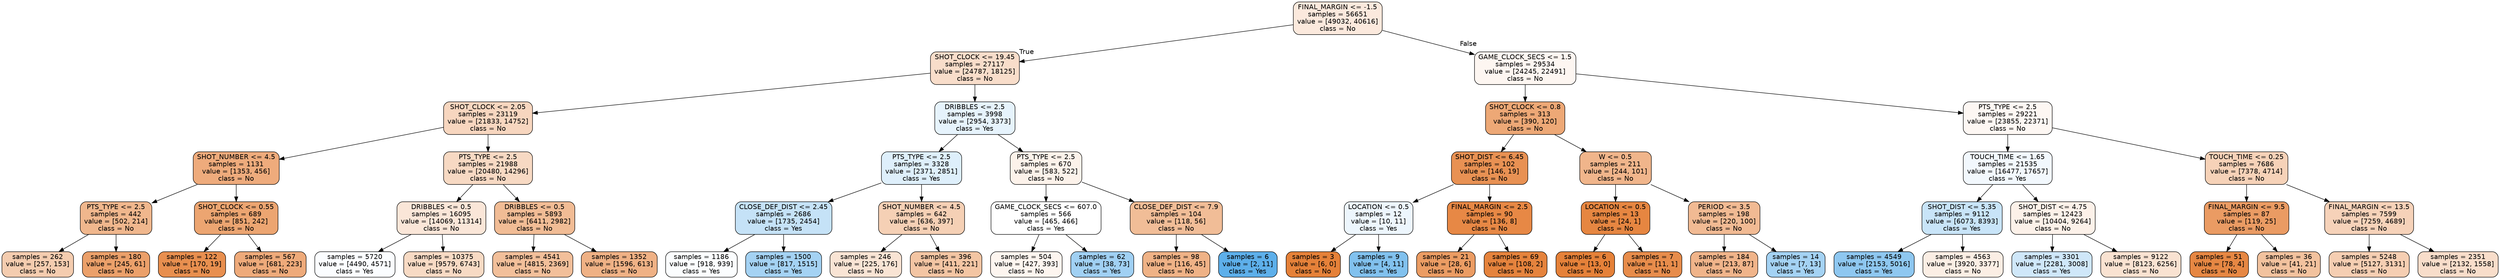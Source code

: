 digraph Tree {
node [shape=box, style="filled, rounded", color="black", fontname=helvetica] ;
edge [fontname=helvetica] ;
0 [label="FINAL_MARGIN <= -1.5\nsamples = 56651\nvalue = [49032, 40616]\nclass = No", fillcolor="#fbe9dd"] ;
1 [label="SHOT_CLOCK <= 19.45\nsamples = 27117\nvalue = [24787, 18125]\nclass = No", fillcolor="#f8ddca"] ;
0 -> 1 [labeldistance=2.5, labelangle=45, headlabel="True"] ;
2 [label="SHOT_CLOCK <= 2.05\nsamples = 23119\nvalue = [21833, 14752]\nclass = No", fillcolor="#f7d6bf"] ;
1 -> 2 ;
3 [label="SHOT_NUMBER <= 4.5\nsamples = 1131\nvalue = [1353, 456]\nclass = No", fillcolor="#eeab7c"] ;
2 -> 3 ;
4 [label="PTS_TYPE <= 2.5\nsamples = 442\nvalue = [502, 214]\nclass = No", fillcolor="#f0b78d"] ;
3 -> 4 ;
5 [label="samples = 262\nvalue = [257, 153]\nclass = No", fillcolor="#f4ccaf"] ;
4 -> 5 ;
6 [label="samples = 180\nvalue = [245, 61]\nclass = No", fillcolor="#eba06a"] ;
4 -> 6 ;
7 [label="SHOT_CLOCK <= 0.55\nsamples = 689\nvalue = [851, 242]\nclass = No", fillcolor="#eca571"] ;
3 -> 7 ;
8 [label="samples = 122\nvalue = [170, 19]\nclass = No", fillcolor="#e88f4f"] ;
7 -> 8 ;
9 [label="samples = 567\nvalue = [681, 223]\nclass = No", fillcolor="#eeaa7a"] ;
7 -> 9 ;
10 [label="PTS_TYPE <= 2.5\nsamples = 21988\nvalue = [20480, 14296]\nclass = No", fillcolor="#f7d9c3"] ;
2 -> 10 ;
11 [label="DRIBBLES <= 0.5\nsamples = 16095\nvalue = [14069, 11314]\nclass = No", fillcolor="#fae6d8"] ;
10 -> 11 ;
12 [label="samples = 5720\nvalue = [4490, 4571]\nclass = Yes", fillcolor="#fbfdff"] ;
11 -> 12 ;
13 [label="samples = 10375\nvalue = [9579, 6743]\nclass = No", fillcolor="#f7dac4"] ;
11 -> 13 ;
14 [label="DRIBBLES <= 0.5\nsamples = 5893\nvalue = [6411, 2982]\nclass = No", fillcolor="#f1bc95"] ;
10 -> 14 ;
15 [label="samples = 4541\nvalue = [4815, 2369]\nclass = No", fillcolor="#f2bf9a"] ;
14 -> 15 ;
16 [label="samples = 1352\nvalue = [1596, 613]\nclass = No", fillcolor="#efb185"] ;
14 -> 16 ;
17 [label="DRIBBLES <= 2.5\nsamples = 3998\nvalue = [2954, 3373]\nclass = Yes", fillcolor="#e6f3fc"] ;
1 -> 17 ;
18 [label="PTS_TYPE <= 2.5\nsamples = 3328\nvalue = [2371, 2851]\nclass = Yes", fillcolor="#deeffb"] ;
17 -> 18 ;
19 [label="CLOSE_DEF_DIST <= 2.45\nsamples = 2686\nvalue = [1735, 2454]\nclass = Yes", fillcolor="#c5e2f7"] ;
18 -> 19 ;
20 [label="samples = 1186\nvalue = [918, 939]\nclass = Yes", fillcolor="#fbfdfe"] ;
19 -> 20 ;
21 [label="samples = 1500\nvalue = [817, 1515]\nclass = Yes", fillcolor="#a4d2f3"] ;
19 -> 21 ;
22 [label="SHOT_NUMBER <= 4.5\nsamples = 642\nvalue = [636, 397]\nclass = No", fillcolor="#f5d0b5"] ;
18 -> 22 ;
23 [label="samples = 246\nvalue = [225, 176]\nclass = No", fillcolor="#f9e4d4"] ;
22 -> 23 ;
24 [label="samples = 396\nvalue = [411, 221]\nclass = No", fillcolor="#f3c5a3"] ;
22 -> 24 ;
25 [label="PTS_TYPE <= 2.5\nsamples = 670\nvalue = [583, 522]\nclass = No", fillcolor="#fcf2ea"] ;
17 -> 25 ;
26 [label="GAME_CLOCK_SECS <= 607.0\nsamples = 566\nvalue = [465, 466]\nclass = Yes", fillcolor="#ffffff"] ;
25 -> 26 ;
27 [label="samples = 504\nvalue = [427, 393]\nclass = No", fillcolor="#fdf5ef"] ;
26 -> 27 ;
28 [label="samples = 62\nvalue = [38, 73]\nclass = Yes", fillcolor="#a0d0f3"] ;
26 -> 28 ;
29 [label="CLOSE_DEF_DIST <= 7.9\nsamples = 104\nvalue = [118, 56]\nclass = No", fillcolor="#f1bd97"] ;
25 -> 29 ;
30 [label="samples = 98\nvalue = [116, 45]\nclass = No", fillcolor="#efb286"] ;
29 -> 30 ;
31 [label="samples = 6\nvalue = [2, 11]\nclass = Yes", fillcolor="#5dafea"] ;
29 -> 31 ;
32 [label="GAME_CLOCK_SECS <= 1.5\nsamples = 29534\nvalue = [24245, 22491]\nclass = No", fillcolor="#fdf6f1"] ;
0 -> 32 [labeldistance=2.5, labelangle=-45, headlabel="False"] ;
33 [label="SHOT_CLOCK <= 0.8\nsamples = 313\nvalue = [390, 120]\nclass = No", fillcolor="#eda876"] ;
32 -> 33 ;
34 [label="SHOT_DIST <= 6.45\nsamples = 102\nvalue = [146, 19]\nclass = No", fillcolor="#e89153"] ;
33 -> 34 ;
35 [label="LOCATION <= 0.5\nsamples = 12\nvalue = [10, 11]\nclass = Yes", fillcolor="#edf6fd"] ;
34 -> 35 ;
36 [label="samples = 3\nvalue = [6, 0]\nclass = No", fillcolor="#e58139"] ;
35 -> 36 ;
37 [label="samples = 9\nvalue = [4, 11]\nclass = Yes", fillcolor="#81c1ee"] ;
35 -> 37 ;
38 [label="FINAL_MARGIN <= 2.5\nsamples = 90\nvalue = [136, 8]\nclass = No", fillcolor="#e78845"] ;
34 -> 38 ;
39 [label="samples = 21\nvalue = [28, 6]\nclass = No", fillcolor="#eb9c63"] ;
38 -> 39 ;
40 [label="samples = 69\nvalue = [108, 2]\nclass = No", fillcolor="#e5833d"] ;
38 -> 40 ;
41 [label="W <= 0.5\nsamples = 211\nvalue = [244, 101]\nclass = No", fillcolor="#f0b58b"] ;
33 -> 41 ;
42 [label="LOCATION <= 0.5\nsamples = 13\nvalue = [24, 1]\nclass = No", fillcolor="#e68641"] ;
41 -> 42 ;
43 [label="samples = 6\nvalue = [13, 0]\nclass = No", fillcolor="#e58139"] ;
42 -> 43 ;
44 [label="samples = 7\nvalue = [11, 1]\nclass = No", fillcolor="#e78c4b"] ;
42 -> 44 ;
45 [label="PERIOD <= 3.5\nsamples = 198\nvalue = [220, 100]\nclass = No", fillcolor="#f1ba93"] ;
41 -> 45 ;
46 [label="samples = 184\nvalue = [213, 87]\nclass = No", fillcolor="#f0b48a"] ;
45 -> 46 ;
47 [label="samples = 14\nvalue = [7, 13]\nclass = Yes", fillcolor="#a4d2f3"] ;
45 -> 47 ;
48 [label="PTS_TYPE <= 2.5\nsamples = 29221\nvalue = [23855, 22371]\nclass = No", fillcolor="#fdf7f3"] ;
32 -> 48 ;
49 [label="TOUCH_TIME <= 1.65\nsamples = 21535\nvalue = [16477, 17657]\nclass = Yes", fillcolor="#f2f8fd"] ;
48 -> 49 ;
50 [label="SHOT_DIST <= 5.35\nsamples = 9112\nvalue = [6073, 8393]\nclass = Yes", fillcolor="#c8e4f8"] ;
49 -> 50 ;
51 [label="samples = 4549\nvalue = [2153, 5016]\nclass = Yes", fillcolor="#8ec7f0"] ;
50 -> 51 ;
52 [label="samples = 4563\nvalue = [3920, 3377]\nclass = No", fillcolor="#fbeee4"] ;
50 -> 52 ;
53 [label="SHOT_DIST <= 4.75\nsamples = 12423\nvalue = [10404, 9264]\nclass = No", fillcolor="#fcf1e9"] ;
49 -> 53 ;
54 [label="samples = 3301\nvalue = [2281, 3008]\nclass = Yes", fillcolor="#cfe7f9"] ;
53 -> 54 ;
55 [label="samples = 9122\nvalue = [8123, 6256]\nclass = No", fillcolor="#f9e2d1"] ;
53 -> 55 ;
56 [label="TOUCH_TIME <= 0.25\nsamples = 7686\nvalue = [7378, 4714]\nclass = No", fillcolor="#f6d2b8"] ;
48 -> 56 ;
57 [label="FINAL_MARGIN <= 9.5\nsamples = 87\nvalue = [119, 25]\nclass = No", fillcolor="#ea9b63"] ;
56 -> 57 ;
58 [label="samples = 51\nvalue = [78, 4]\nclass = No", fillcolor="#e68743"] ;
57 -> 58 ;
59 [label="samples = 36\nvalue = [41, 21]\nclass = No", fillcolor="#f2c29e"] ;
57 -> 59 ;
60 [label="FINAL_MARGIN <= 13.5\nsamples = 7599\nvalue = [7259, 4689]\nclass = No", fillcolor="#f6d2b9"] ;
56 -> 60 ;
61 [label="samples = 5248\nvalue = [5127, 3131]\nclass = No", fillcolor="#f5ceb2"] ;
60 -> 61 ;
62 [label="samples = 2351\nvalue = [2132, 1558]\nclass = No", fillcolor="#f8ddca"] ;
60 -> 62 ;
}